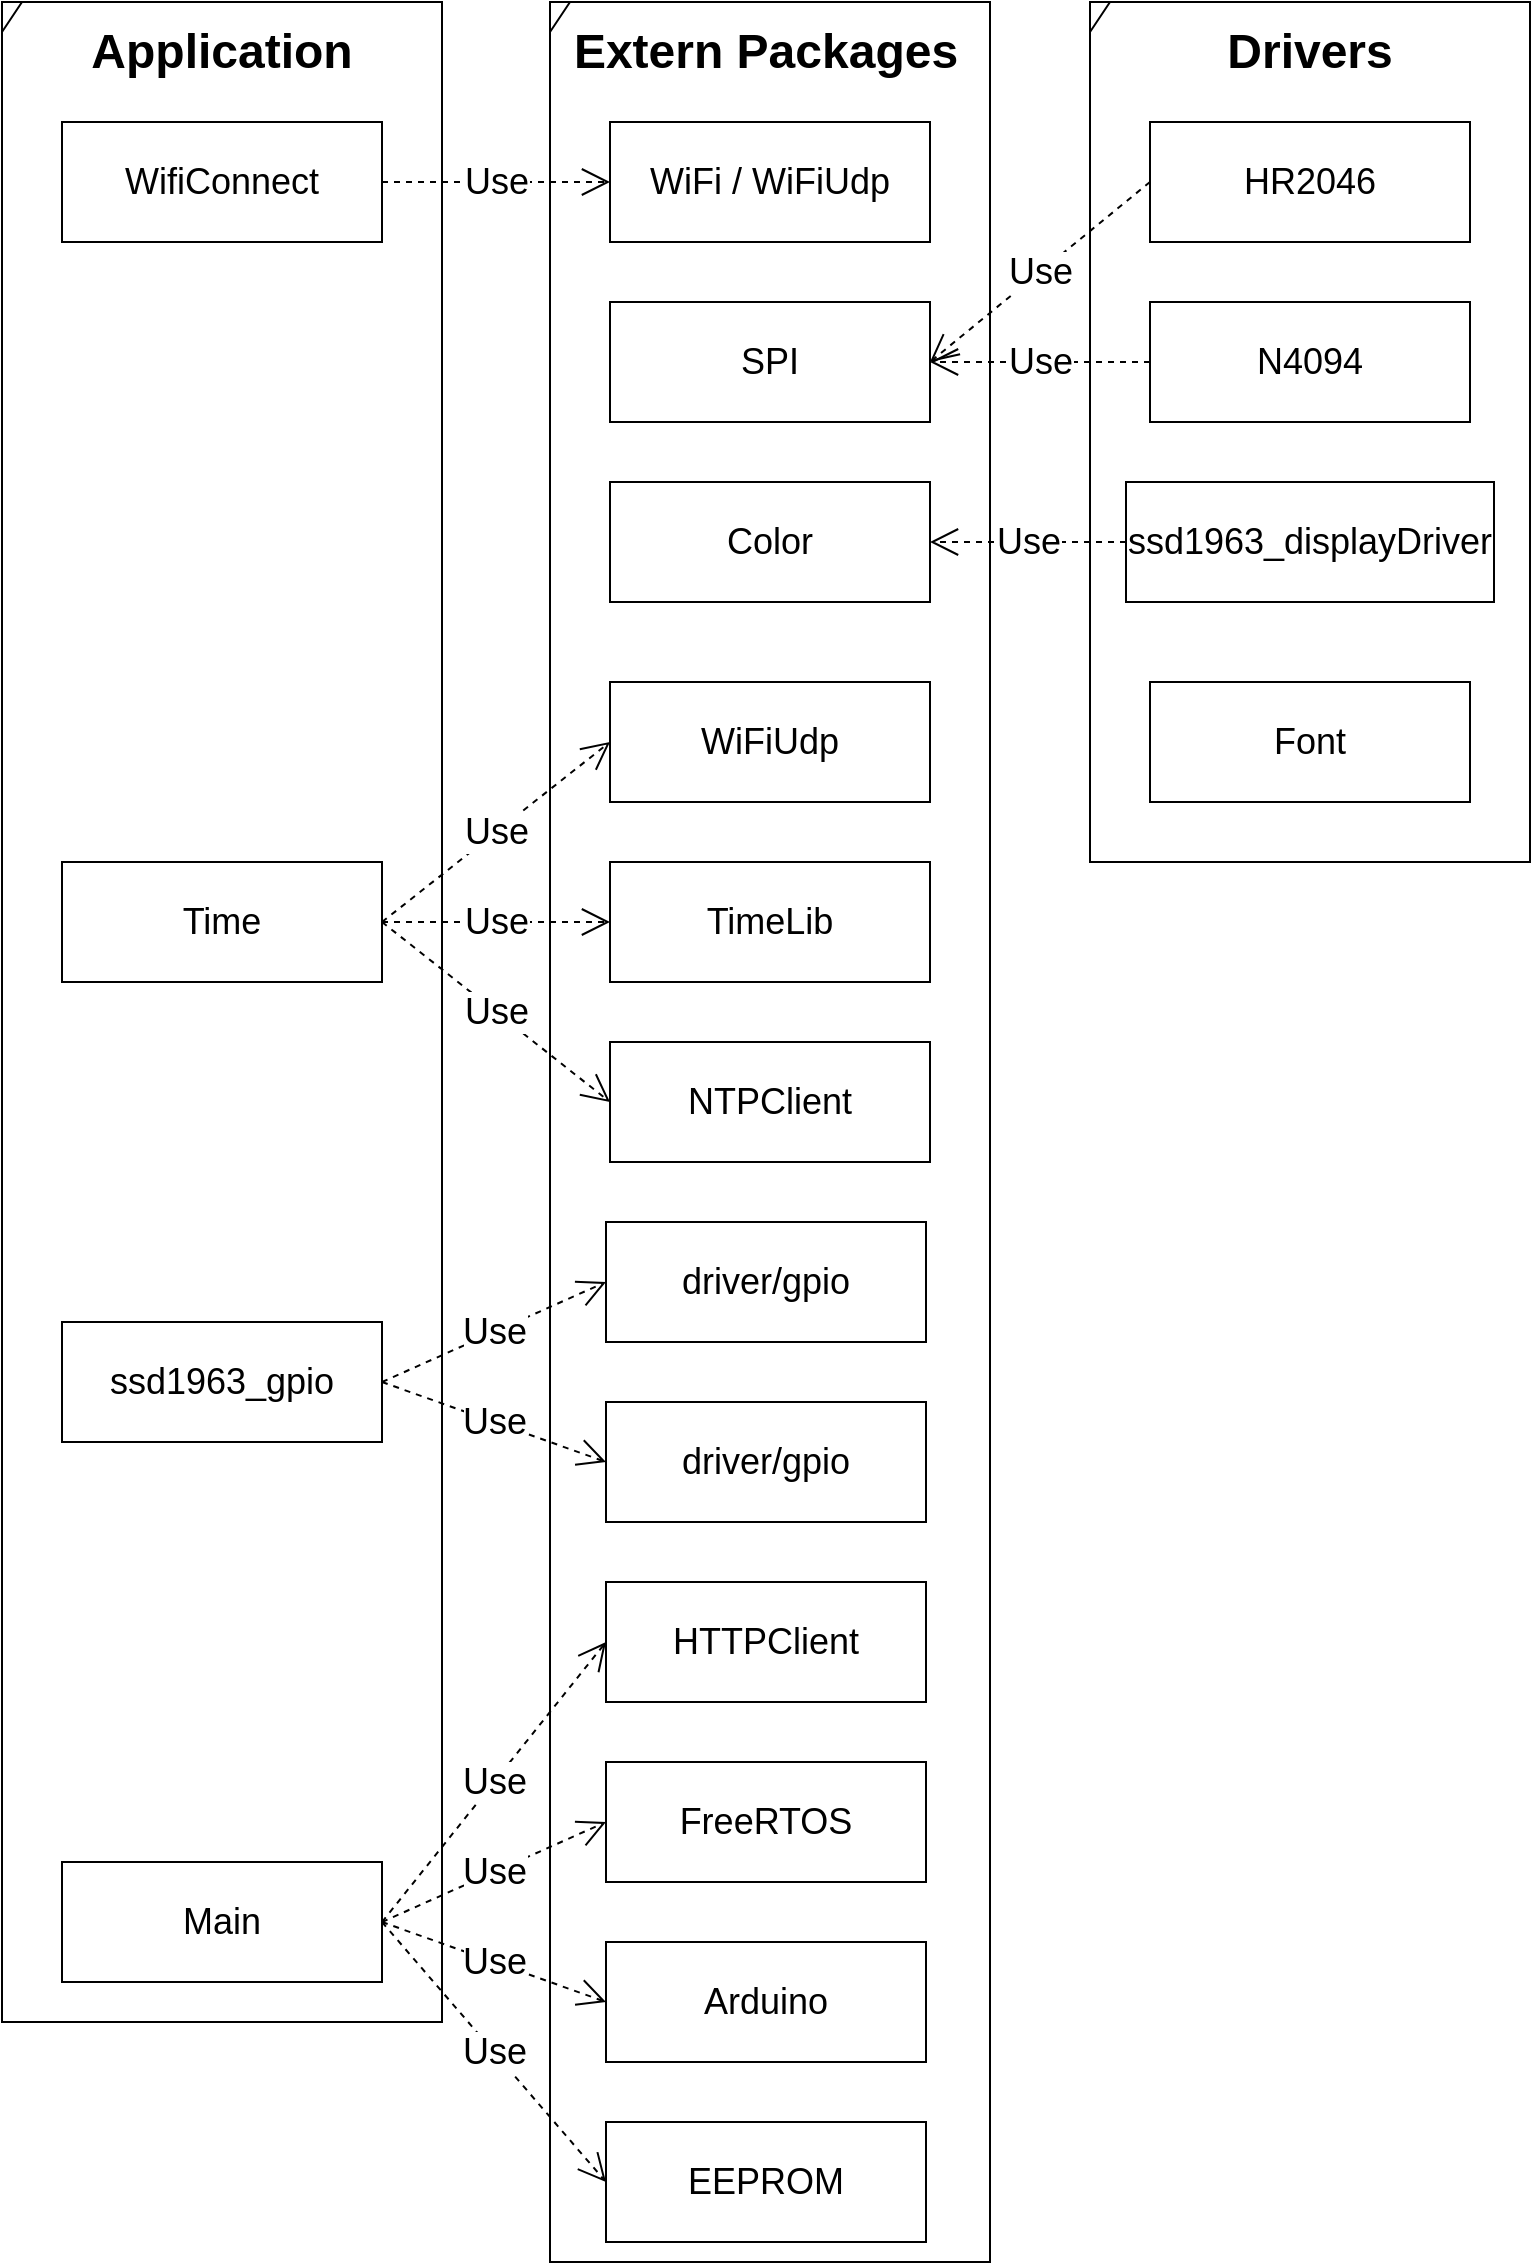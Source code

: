 <mxfile version="21.3.6" type="github">
  <diagram name="Page-1" id="uVUU3HiS8sGQWJeHyTkJ">
    <mxGraphModel dx="1247" dy="659" grid="1" gridSize="10" guides="1" tooltips="1" connect="1" arrows="1" fold="1" page="1" pageScale="1" pageWidth="827" pageHeight="1169" math="0" shadow="0">
      <root>
        <mxCell id="0" />
        <mxCell id="1" parent="0" />
        <mxCell id="_Ct2iXuldBmcwld-qdM1-1" value="WifiConnect" style="rounded=0;whiteSpace=wrap;html=1;fontSize=18;" vertex="1" parent="1">
          <mxGeometry x="62" y="90" width="160" height="60" as="geometry" />
        </mxCell>
        <mxCell id="_Ct2iXuldBmcwld-qdM1-2" value="&lt;b style=&quot;font-size: 24px;&quot;&gt;&lt;font style=&quot;font-size: 24px;&quot;&gt;Application&lt;/font&gt;&lt;/b&gt;" style="text;html=1;strokeColor=none;fillColor=none;align=center;verticalAlign=middle;whiteSpace=wrap;rounded=0;fontSize=24;" vertex="1" parent="1">
          <mxGeometry x="112" y="40" width="60" height="30" as="geometry" />
        </mxCell>
        <mxCell id="_Ct2iXuldBmcwld-qdM1-3" value="&lt;span style=&quot;font-size: 24px;&quot;&gt;&lt;b style=&quot;font-size: 24px;&quot;&gt;Drivers&lt;/b&gt;&lt;/span&gt;" style="text;html=1;strokeColor=none;fillColor=none;align=center;verticalAlign=middle;whiteSpace=wrap;rounded=0;fontSize=24;" vertex="1" parent="1">
          <mxGeometry x="656" y="40" width="60" height="30" as="geometry" />
        </mxCell>
        <mxCell id="_Ct2iXuldBmcwld-qdM1-4" value="ssd1963_displayDriver" style="rounded=0;whiteSpace=wrap;html=1;fontSize=18;" vertex="1" parent="1">
          <mxGeometry x="594" y="270" width="184" height="60" as="geometry" />
        </mxCell>
        <mxCell id="_Ct2iXuldBmcwld-qdM1-5" value="HR2046" style="rounded=0;whiteSpace=wrap;html=1;fontSize=18;" vertex="1" parent="1">
          <mxGeometry x="606" y="90" width="160" height="60" as="geometry" />
        </mxCell>
        <mxCell id="_Ct2iXuldBmcwld-qdM1-6" value="N4094" style="rounded=0;whiteSpace=wrap;html=1;fontSize=18;" vertex="1" parent="1">
          <mxGeometry x="606" y="180" width="160" height="60" as="geometry" />
        </mxCell>
        <mxCell id="_Ct2iXuldBmcwld-qdM1-7" value="WiFi / WiFiUdp" style="rounded=0;whiteSpace=wrap;html=1;fontSize=18;" vertex="1" parent="1">
          <mxGeometry x="336" y="90" width="160" height="60" as="geometry" />
        </mxCell>
        <mxCell id="_Ct2iXuldBmcwld-qdM1-8" value="&lt;b style=&quot;font-size: 24px;&quot;&gt;&lt;font style=&quot;font-size: 24px;&quot;&gt;Extern Packages&lt;/font&gt;&lt;/b&gt;" style="text;html=1;strokeColor=none;fillColor=none;align=center;verticalAlign=middle;whiteSpace=wrap;rounded=0;fontSize=24;" vertex="1" parent="1">
          <mxGeometry x="303" y="40" width="222" height="30" as="geometry" />
        </mxCell>
        <mxCell id="_Ct2iXuldBmcwld-qdM1-9" value="SPI" style="rounded=0;whiteSpace=wrap;html=1;fontSize=18;" vertex="1" parent="1">
          <mxGeometry x="336" y="180" width="160" height="60" as="geometry" />
        </mxCell>
        <mxCell id="_Ct2iXuldBmcwld-qdM1-10" value="Color" style="rounded=0;whiteSpace=wrap;html=1;fontSize=18;" vertex="1" parent="1">
          <mxGeometry x="336" y="270" width="160" height="60" as="geometry" />
        </mxCell>
        <mxCell id="_Ct2iXuldBmcwld-qdM1-11" value="Use" style="endArrow=open;endSize=12;dashed=1;html=1;rounded=0;entryX=1;entryY=0.5;entryDx=0;entryDy=0;exitX=0;exitY=0.5;exitDx=0;exitDy=0;fontSize=18;" edge="1" parent="1" source="_Ct2iXuldBmcwld-qdM1-5" target="_Ct2iXuldBmcwld-qdM1-9">
          <mxGeometry width="160" relative="1" as="geometry">
            <mxPoint x="502" y="240" as="sourcePoint" />
            <mxPoint x="342" y="240" as="targetPoint" />
          </mxGeometry>
        </mxCell>
        <mxCell id="_Ct2iXuldBmcwld-qdM1-12" value="Use" style="endArrow=open;endSize=12;dashed=1;html=1;rounded=0;entryX=1;entryY=0.5;entryDx=0;entryDy=0;exitX=0;exitY=0.5;exitDx=0;exitDy=0;fontSize=18;" edge="1" parent="1" source="_Ct2iXuldBmcwld-qdM1-6" target="_Ct2iXuldBmcwld-qdM1-9">
          <mxGeometry width="160" relative="1" as="geometry">
            <mxPoint x="612" y="220" as="sourcePoint" />
            <mxPoint x="506" y="220" as="targetPoint" />
          </mxGeometry>
        </mxCell>
        <mxCell id="_Ct2iXuldBmcwld-qdM1-13" value="Time" style="rounded=0;whiteSpace=wrap;html=1;fontSize=18;" vertex="1" parent="1">
          <mxGeometry x="62" y="460" width="160" height="60" as="geometry" />
        </mxCell>
        <mxCell id="_Ct2iXuldBmcwld-qdM1-14" value="Font" style="rounded=0;whiteSpace=wrap;html=1;fontSize=18;" vertex="1" parent="1">
          <mxGeometry x="606" y="370" width="160" height="60" as="geometry" />
        </mxCell>
        <mxCell id="_Ct2iXuldBmcwld-qdM1-15" value="Use" style="endArrow=open;endSize=12;dashed=1;html=1;rounded=0;entryX=0;entryY=0.5;entryDx=0;entryDy=0;exitX=1;exitY=0.5;exitDx=0;exitDy=0;fontSize=18;" edge="1" parent="1" source="_Ct2iXuldBmcwld-qdM1-1" target="_Ct2iXuldBmcwld-qdM1-7">
          <mxGeometry width="160" relative="1" as="geometry">
            <mxPoint x="612" y="130" as="sourcePoint" />
            <mxPoint x="506" y="220" as="targetPoint" />
          </mxGeometry>
        </mxCell>
        <mxCell id="_Ct2iXuldBmcwld-qdM1-16" value="" style="shape=umlFrame;whiteSpace=wrap;html=1;pointerEvents=0;width=10;height=15;fontSize=18;" vertex="1" parent="1">
          <mxGeometry x="32" y="30" width="220" height="1010" as="geometry" />
        </mxCell>
        <mxCell id="_Ct2iXuldBmcwld-qdM1-17" value="Use" style="endArrow=open;endSize=12;dashed=1;html=1;rounded=0;entryX=1;entryY=0.5;entryDx=0;entryDy=0;exitX=0;exitY=0.5;exitDx=0;exitDy=0;fontSize=18;" edge="1" parent="1" source="_Ct2iXuldBmcwld-qdM1-4" target="_Ct2iXuldBmcwld-qdM1-10">
          <mxGeometry width="160" relative="1" as="geometry">
            <mxPoint x="612" y="220" as="sourcePoint" />
            <mxPoint x="506" y="220" as="targetPoint" />
          </mxGeometry>
        </mxCell>
        <mxCell id="_Ct2iXuldBmcwld-qdM1-18" value="" style="shape=umlFrame;whiteSpace=wrap;html=1;pointerEvents=0;width=10;height=15;fontSize=18;" vertex="1" parent="1">
          <mxGeometry x="306" y="30" width="220" height="1130" as="geometry" />
        </mxCell>
        <mxCell id="_Ct2iXuldBmcwld-qdM1-19" value="" style="shape=umlFrame;whiteSpace=wrap;html=1;pointerEvents=0;width=10;height=15;fontSize=18;" vertex="1" parent="1">
          <mxGeometry x="576" y="30" width="220" height="430" as="geometry" />
        </mxCell>
        <mxCell id="_Ct2iXuldBmcwld-qdM1-20" value="Main" style="rounded=0;whiteSpace=wrap;html=1;fontSize=18;" vertex="1" parent="1">
          <mxGeometry x="62" y="960" width="160" height="60" as="geometry" />
        </mxCell>
        <mxCell id="_Ct2iXuldBmcwld-qdM1-21" value="TimeLib" style="rounded=0;whiteSpace=wrap;html=1;fontSize=18;" vertex="1" parent="1">
          <mxGeometry x="336" y="460" width="160" height="60" as="geometry" />
        </mxCell>
        <mxCell id="_Ct2iXuldBmcwld-qdM1-22" value="HTTPClient" style="rounded=0;whiteSpace=wrap;html=1;fontSize=18;" vertex="1" parent="1">
          <mxGeometry x="334" y="820" width="160" height="60" as="geometry" />
        </mxCell>
        <mxCell id="_Ct2iXuldBmcwld-qdM1-24" value="Use" style="endArrow=open;endSize=12;dashed=1;html=1;rounded=0;entryX=0;entryY=0.5;entryDx=0;entryDy=0;exitX=1;exitY=0.5;exitDx=0;exitDy=0;fontSize=18;" edge="1" parent="1" source="_Ct2iXuldBmcwld-qdM1-20" target="_Ct2iXuldBmcwld-qdM1-22">
          <mxGeometry width="160" relative="1" as="geometry">
            <mxPoint x="232" y="310" as="sourcePoint" />
            <mxPoint x="346" y="310" as="targetPoint" />
          </mxGeometry>
        </mxCell>
        <mxCell id="_Ct2iXuldBmcwld-qdM1-25" value="Use" style="endArrow=open;endSize=12;dashed=1;html=1;rounded=0;entryX=0;entryY=0.5;entryDx=0;entryDy=0;exitX=1;exitY=0.5;exitDx=0;exitDy=0;fontSize=18;" edge="1" parent="1" source="_Ct2iXuldBmcwld-qdM1-13" target="_Ct2iXuldBmcwld-qdM1-21">
          <mxGeometry width="160" relative="1" as="geometry">
            <mxPoint x="232" y="400" as="sourcePoint" />
            <mxPoint x="346" y="490" as="targetPoint" />
          </mxGeometry>
        </mxCell>
        <mxCell id="_Ct2iXuldBmcwld-qdM1-26" value="FreeRTOS" style="rounded=0;whiteSpace=wrap;html=1;fontSize=18;" vertex="1" parent="1">
          <mxGeometry x="334" y="910" width="160" height="60" as="geometry" />
        </mxCell>
        <mxCell id="_Ct2iXuldBmcwld-qdM1-27" value="Use" style="endArrow=open;endSize=12;dashed=1;html=1;rounded=0;entryX=0;entryY=0.5;entryDx=0;entryDy=0;exitX=1;exitY=0.5;exitDx=0;exitDy=0;fontSize=18;" edge="1" parent="1" source="_Ct2iXuldBmcwld-qdM1-20" target="_Ct2iXuldBmcwld-qdM1-26">
          <mxGeometry width="160" relative="1" as="geometry">
            <mxPoint x="232" y="580" as="sourcePoint" />
            <mxPoint x="346" y="670" as="targetPoint" />
          </mxGeometry>
        </mxCell>
        <mxCell id="_Ct2iXuldBmcwld-qdM1-28" value="Use" style="endArrow=open;endSize=12;dashed=1;html=1;rounded=0;entryX=0;entryY=0.5;entryDx=0;entryDy=0;exitX=1;exitY=0.5;exitDx=0;exitDy=0;fontSize=18;" edge="1" parent="1" source="_Ct2iXuldBmcwld-qdM1-13" target="_Ct2iXuldBmcwld-qdM1-32">
          <mxGeometry width="160" relative="1" as="geometry">
            <mxPoint x="232" y="310" as="sourcePoint" />
            <mxPoint x="346" y="400" as="targetPoint" />
          </mxGeometry>
        </mxCell>
        <mxCell id="_Ct2iXuldBmcwld-qdM1-29" value="NTPClient" style="rounded=0;whiteSpace=wrap;html=1;fontSize=18;" vertex="1" parent="1">
          <mxGeometry x="336" y="550" width="160" height="60" as="geometry" />
        </mxCell>
        <mxCell id="_Ct2iXuldBmcwld-qdM1-30" value="Use" style="endArrow=open;endSize=12;dashed=1;html=1;rounded=0;entryX=0;entryY=0.5;entryDx=0;entryDy=0;exitX=1;exitY=0.5;exitDx=0;exitDy=0;fontSize=18;" edge="1" parent="1" source="_Ct2iXuldBmcwld-qdM1-13" target="_Ct2iXuldBmcwld-qdM1-29">
          <mxGeometry width="160" relative="1" as="geometry">
            <mxPoint x="232" y="310" as="sourcePoint" />
            <mxPoint x="346" y="400" as="targetPoint" />
          </mxGeometry>
        </mxCell>
        <mxCell id="_Ct2iXuldBmcwld-qdM1-31" value="Arduino" style="rounded=0;whiteSpace=wrap;html=1;fontSize=18;" vertex="1" parent="1">
          <mxGeometry x="334" y="1000" width="160" height="60" as="geometry" />
        </mxCell>
        <mxCell id="_Ct2iXuldBmcwld-qdM1-32" value="WiFiUdp" style="rounded=0;whiteSpace=wrap;html=1;fontSize=18;" vertex="1" parent="1">
          <mxGeometry x="336" y="370" width="160" height="60" as="geometry" />
        </mxCell>
        <mxCell id="_Ct2iXuldBmcwld-qdM1-33" value="Use" style="endArrow=open;endSize=12;dashed=1;html=1;rounded=0;entryX=0;entryY=0.5;entryDx=0;entryDy=0;exitX=1;exitY=0.5;exitDx=0;exitDy=0;fontSize=18;" edge="1" parent="1" source="_Ct2iXuldBmcwld-qdM1-20" target="_Ct2iXuldBmcwld-qdM1-31">
          <mxGeometry width="160" relative="1" as="geometry">
            <mxPoint x="232" y="950" as="sourcePoint" />
            <mxPoint x="346" y="950" as="targetPoint" />
          </mxGeometry>
        </mxCell>
        <mxCell id="_Ct2iXuldBmcwld-qdM1-34" value="EEPROM" style="rounded=0;whiteSpace=wrap;html=1;fontSize=18;" vertex="1" parent="1">
          <mxGeometry x="334" y="1090" width="160" height="60" as="geometry" />
        </mxCell>
        <mxCell id="_Ct2iXuldBmcwld-qdM1-35" value="Use" style="endArrow=open;endSize=12;dashed=1;html=1;rounded=0;entryX=0;entryY=0.5;entryDx=0;entryDy=0;exitX=1;exitY=0.5;exitDx=0;exitDy=0;fontSize=18;" edge="1" parent="1" source="_Ct2iXuldBmcwld-qdM1-20" target="_Ct2iXuldBmcwld-qdM1-34">
          <mxGeometry width="160" relative="1" as="geometry">
            <mxPoint x="232" y="950" as="sourcePoint" />
            <mxPoint x="346" y="1040" as="targetPoint" />
          </mxGeometry>
        </mxCell>
        <mxCell id="_Ct2iXuldBmcwld-qdM1-36" value="ssd1963_gpio" style="rounded=0;whiteSpace=wrap;html=1;fontSize=18;" vertex="1" parent="1">
          <mxGeometry x="62" y="690" width="160" height="60" as="geometry" />
        </mxCell>
        <mxCell id="_Ct2iXuldBmcwld-qdM1-37" value="driver/gpio" style="rounded=0;whiteSpace=wrap;html=1;fontSize=18;" vertex="1" parent="1">
          <mxGeometry x="334" y="640" width="160" height="60" as="geometry" />
        </mxCell>
        <mxCell id="_Ct2iXuldBmcwld-qdM1-38" value="driver/gpio" style="rounded=0;whiteSpace=wrap;html=1;fontSize=18;" vertex="1" parent="1">
          <mxGeometry x="334" y="730" width="160" height="60" as="geometry" />
        </mxCell>
        <mxCell id="_Ct2iXuldBmcwld-qdM1-39" value="Use" style="endArrow=open;endSize=12;dashed=1;html=1;rounded=0;entryX=0;entryY=0.5;entryDx=0;entryDy=0;exitX=1;exitY=0.5;exitDx=0;exitDy=0;fontSize=18;" edge="1" parent="1" source="_Ct2iXuldBmcwld-qdM1-36" target="_Ct2iXuldBmcwld-qdM1-38">
          <mxGeometry width="160" relative="1" as="geometry">
            <mxPoint x="232" y="1000" as="sourcePoint" />
            <mxPoint x="344" y="860" as="targetPoint" />
          </mxGeometry>
        </mxCell>
        <mxCell id="_Ct2iXuldBmcwld-qdM1-40" value="Use" style="endArrow=open;endSize=12;dashed=1;html=1;rounded=0;entryX=0;entryY=0.5;entryDx=0;entryDy=0;exitX=1;exitY=0.5;exitDx=0;exitDy=0;fontSize=18;" edge="1" parent="1" source="_Ct2iXuldBmcwld-qdM1-36" target="_Ct2iXuldBmcwld-qdM1-37">
          <mxGeometry width="160" relative="1" as="geometry">
            <mxPoint x="232" y="730" as="sourcePoint" />
            <mxPoint x="344" y="770" as="targetPoint" />
          </mxGeometry>
        </mxCell>
      </root>
    </mxGraphModel>
  </diagram>
</mxfile>
